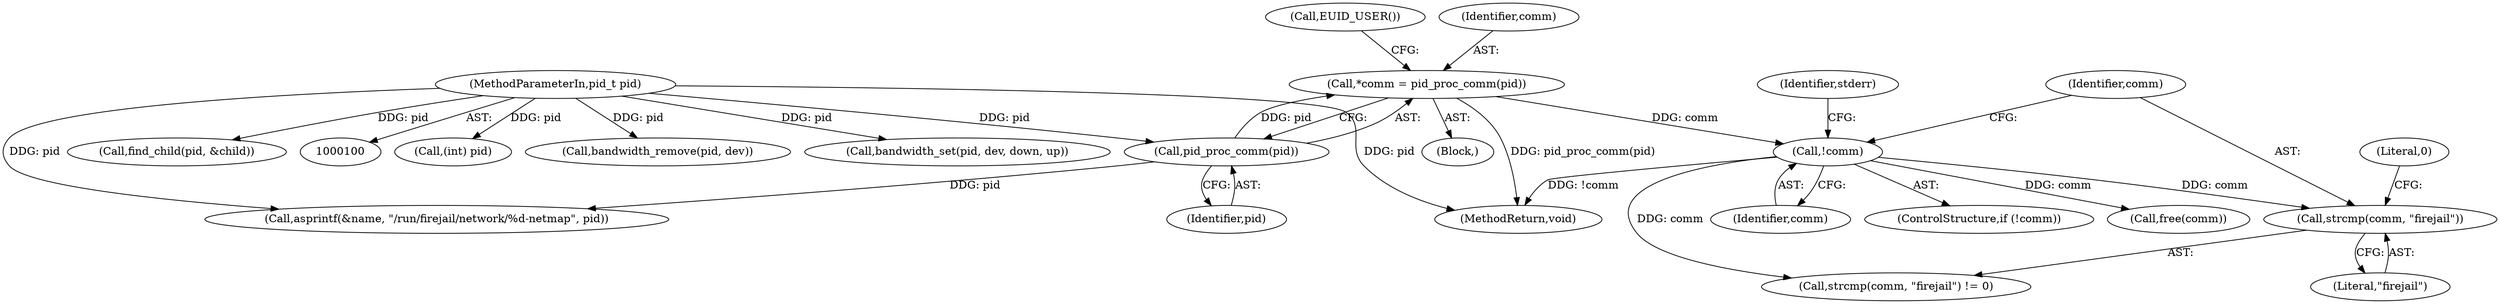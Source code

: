 digraph "0_firejail_5d43fdcd215203868d440ffc42036f5f5ffc89fc@API" {
"1000126" [label="(Call,strcmp(comm, \"firejail\"))"];
"1000116" [label="(Call,!comm)"];
"1000110" [label="(Call,*comm = pid_proc_comm(pid))"];
"1000112" [label="(Call,pid_proc_comm(pid))"];
"1000101" [label="(MethodParameterIn,pid_t pid)"];
"1000114" [label="(Call,EUID_USER())"];
"1000136" [label="(Call,free(comm))"];
"1000227" [label="(Call,(int) pid)"];
"1000113" [label="(Identifier,pid)"];
"1000125" [label="(Call,strcmp(comm, \"firejail\") != 0)"];
"1000117" [label="(Identifier,comm)"];
"1000116" [label="(Call,!comm)"];
"1000120" [label="(Identifier,stderr)"];
"1000127" [label="(Identifier,comm)"];
"1000101" [label="(MethodParameterIn,pid_t pid)"];
"1000111" [label="(Identifier,comm)"];
"1000115" [label="(ControlStructure,if (!comm))"];
"1000209" [label="(Call,bandwidth_remove(pid, dev))"];
"1000112" [label="(Call,pid_proc_comm(pid))"];
"1000110" [label="(Call,*comm = pid_proc_comm(pid))"];
"1000141" [label="(Call,asprintf(&name, \"/run/firejail/network/%d-netmap\", pid))"];
"1000197" [label="(Call,bandwidth_set(pid, dev, down, up))"];
"1000168" [label="(Call,find_child(pid, &child))"];
"1000129" [label="(Literal,0)"];
"1000126" [label="(Call,strcmp(comm, \"firejail\"))"];
"1000428" [label="(MethodReturn,void)"];
"1000128" [label="(Literal,\"firejail\")"];
"1000106" [label="(Block,)"];
"1000126" -> "1000125"  [label="AST: "];
"1000126" -> "1000128"  [label="CFG: "];
"1000127" -> "1000126"  [label="AST: "];
"1000128" -> "1000126"  [label="AST: "];
"1000129" -> "1000126"  [label="CFG: "];
"1000116" -> "1000126"  [label="DDG: comm"];
"1000116" -> "1000115"  [label="AST: "];
"1000116" -> "1000117"  [label="CFG: "];
"1000117" -> "1000116"  [label="AST: "];
"1000120" -> "1000116"  [label="CFG: "];
"1000127" -> "1000116"  [label="CFG: "];
"1000116" -> "1000428"  [label="DDG: !comm"];
"1000110" -> "1000116"  [label="DDG: comm"];
"1000116" -> "1000125"  [label="DDG: comm"];
"1000116" -> "1000136"  [label="DDG: comm"];
"1000110" -> "1000106"  [label="AST: "];
"1000110" -> "1000112"  [label="CFG: "];
"1000111" -> "1000110"  [label="AST: "];
"1000112" -> "1000110"  [label="AST: "];
"1000114" -> "1000110"  [label="CFG: "];
"1000110" -> "1000428"  [label="DDG: pid_proc_comm(pid)"];
"1000112" -> "1000110"  [label="DDG: pid"];
"1000112" -> "1000113"  [label="CFG: "];
"1000113" -> "1000112"  [label="AST: "];
"1000101" -> "1000112"  [label="DDG: pid"];
"1000112" -> "1000141"  [label="DDG: pid"];
"1000101" -> "1000100"  [label="AST: "];
"1000101" -> "1000428"  [label="DDG: pid"];
"1000101" -> "1000141"  [label="DDG: pid"];
"1000101" -> "1000168"  [label="DDG: pid"];
"1000101" -> "1000197"  [label="DDG: pid"];
"1000101" -> "1000209"  [label="DDG: pid"];
"1000101" -> "1000227"  [label="DDG: pid"];
}
